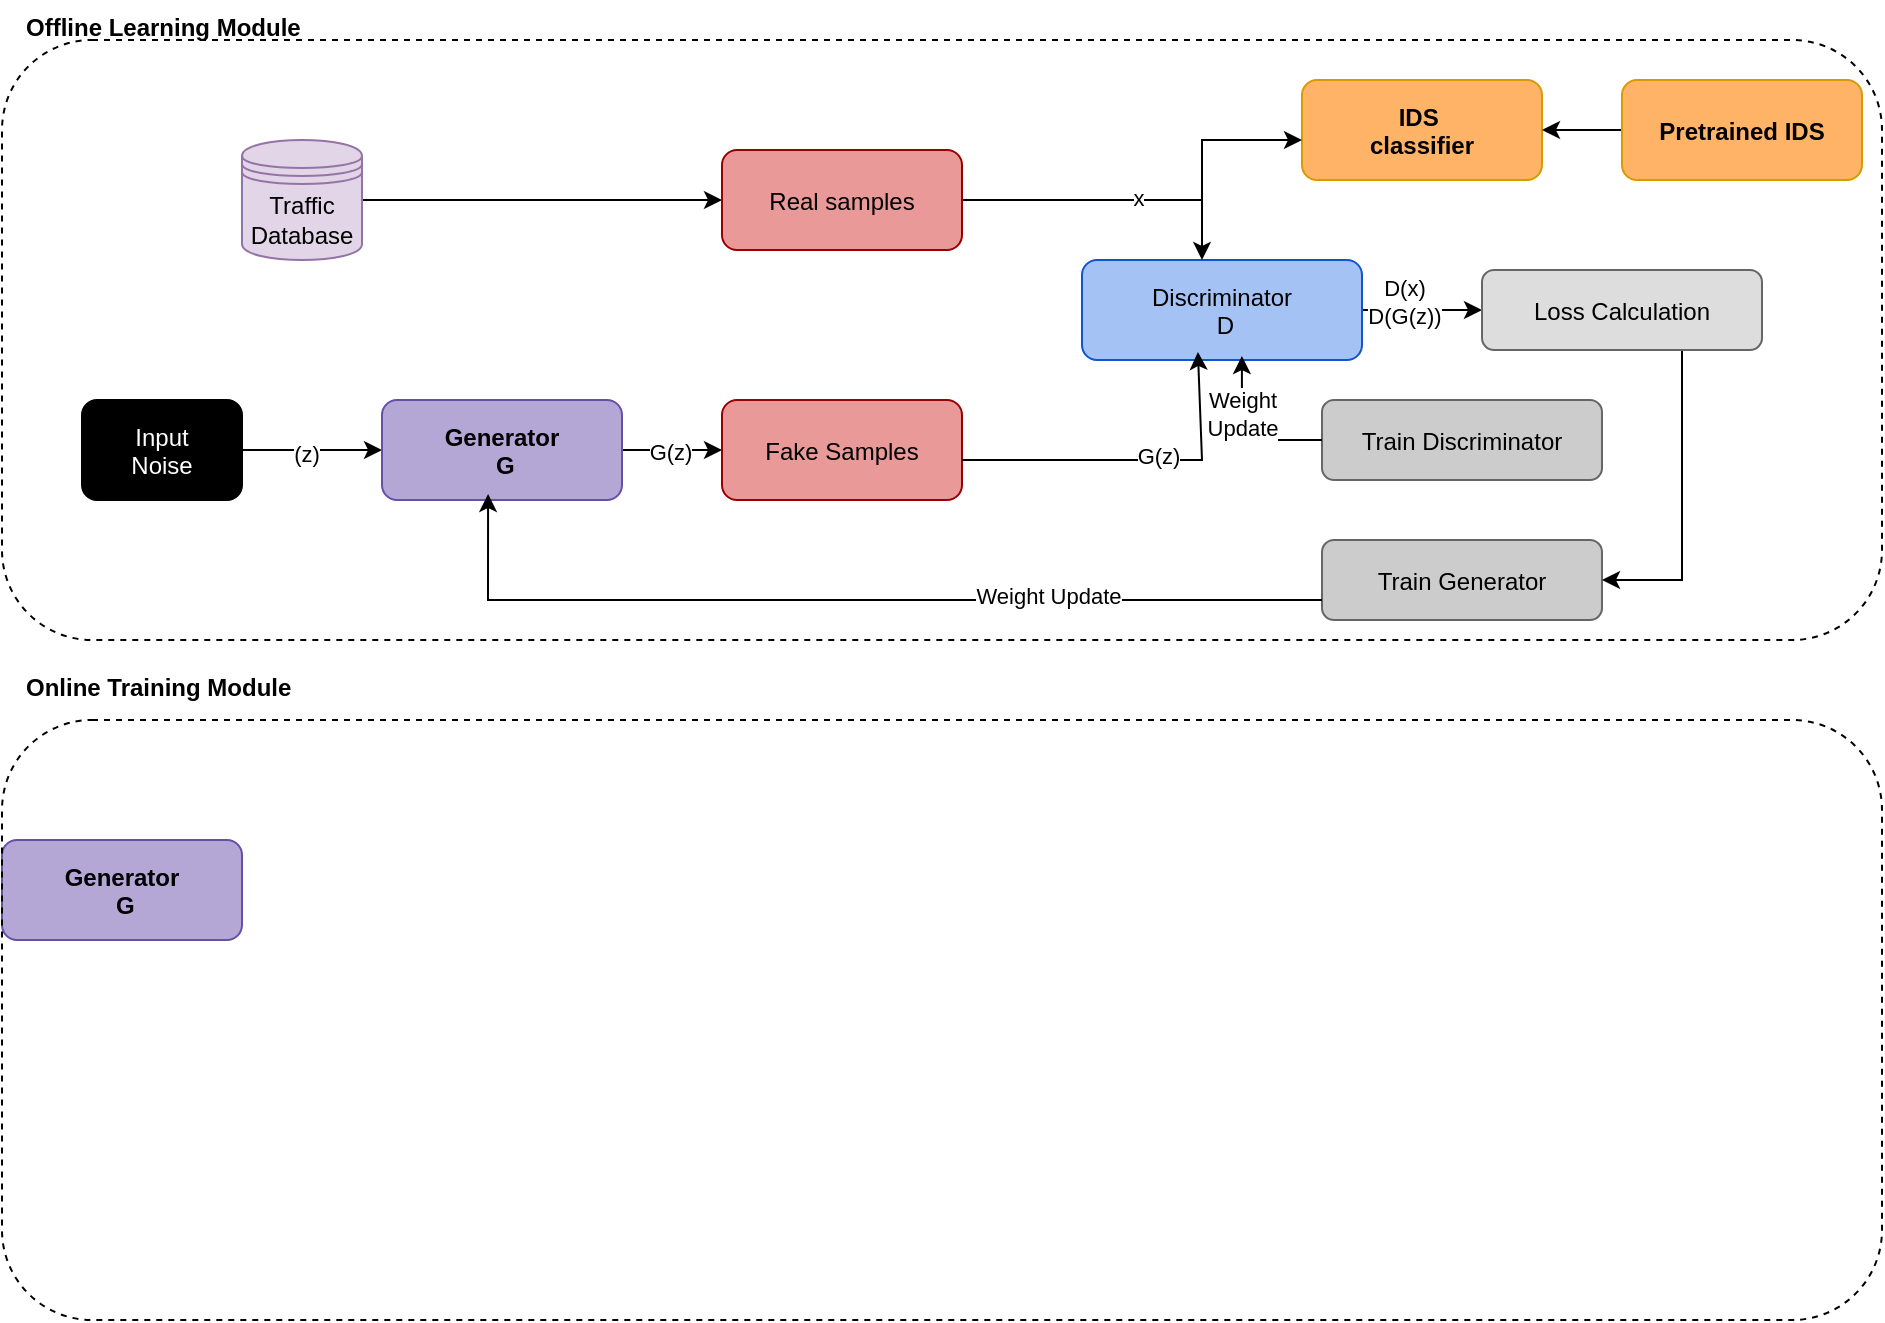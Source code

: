 
<mxfile version="27.2.0" pages="2">
  <diagram id="page1" name="IDS + CTGAN Architecture">
    <mxGraphModel dx="872" dy="431" grid="1" gridSize="10" guides="1" tooltips="1" connect="1" arrows="1" fold="1" page="1" pageScale="1" pageWidth="1600" pageHeight="1200" math="0" shadow="0">
      <root>
        <mxCell id="0" />
        <mxCell id="1" parent="0" />
        <mxCell id="boxIDS" value="" style="rounded=1;dashed=1;fillColor=none;strokeColor=#000000;" parent="1" vertex="1">
          <mxGeometry x="40" y="30" width="940" height="300" as="geometry" />
        </mxCell>
        <mxCell id="labIDS" value="Offline Learning Module" style="text;html=1;fontStyle=1;fillColor=none;strokeColor=none;" parent="1" vertex="1">
          <mxGeometry x="50" y="10" width="100" height="20" as="geometry" />
        </mxCell>
        <mxCell id="ids" value="IDS &#xa;classifier" style="rounded=1;fillColor=#ffb366;strokeColor=#d79b00;fontStyle=1;" parent="1" vertex="1">
          <mxGeometry x="690" y="50" width="120" height="50" as="geometry" />
        </mxCell>
        <mxCell id="4" style="endArrow=block;" parent="1" edge="1">
          <mxGeometry relative="1" as="geometry" />
        </mxCell>
        <mxCell id="8kCb_KNf4K_WgnJwePz0-16" value="" style="edgeStyle=orthogonalEdgeStyle;rounded=0;orthogonalLoop=1;jettySize=auto;html=1;" edge="1" parent="1" source="8kCb_KNf4K_WgnJwePz0-12" target="8kCb_KNf4K_WgnJwePz0-13">
          <mxGeometry relative="1" as="geometry" />
        </mxCell>
        <mxCell id="8kCb_KNf4K_WgnJwePz0-20" value="(z)" style="edgeLabel;html=1;align=center;verticalAlign=middle;resizable=0;points=[];" vertex="1" connectable="0" parent="8kCb_KNf4K_WgnJwePz0-16">
          <mxGeometry x="-0.1" y="-2" relative="1" as="geometry">
            <mxPoint as="offset" />
          </mxGeometry>
        </mxCell>
        <mxCell id="8kCb_KNf4K_WgnJwePz0-12" value="Input&#xa;Noise" style="rounded=1;fillColor=#000000;fontColor=#ffffff;" vertex="1" parent="1">
          <mxGeometry x="80" y="210" width="80" height="50" as="geometry" />
        </mxCell>
        <mxCell id="8kCb_KNf4K_WgnJwePz0-21" value="" style="edgeStyle=orthogonalEdgeStyle;rounded=0;orthogonalLoop=1;jettySize=auto;html=1;" edge="1" parent="1" source="8kCb_KNf4K_WgnJwePz0-13" target="8kCb_KNf4K_WgnJwePz0-14">
          <mxGeometry relative="1" as="geometry" />
        </mxCell>
        <mxCell id="8kCb_KNf4K_WgnJwePz0-23" value="G(z)" style="edgeLabel;html=1;align=center;verticalAlign=middle;resizable=0;points=[];" vertex="1" connectable="0" parent="8kCb_KNf4K_WgnJwePz0-21">
          <mxGeometry x="-0.05" y="-1" relative="1" as="geometry">
            <mxPoint as="offset" />
          </mxGeometry>
        </mxCell>
        <mxCell id="8kCb_KNf4K_WgnJwePz0-13" value="Generator&#xa; G" style="rounded=1;fillColor=#b4a7d6;strokeColor=#674ea7;fontStyle=1;" vertex="1" parent="1">
          <mxGeometry x="230" y="210" width="120" height="50" as="geometry" />
        </mxCell>
        <mxCell id="8kCb_KNf4K_WgnJwePz0-14" value="Fake Samples" style="rounded=1;fillColor=#ea9999;strokeColor=#990000;" vertex="1" parent="1">
          <mxGeometry x="400" y="210" width="120" height="50" as="geometry" />
        </mxCell>
        <mxCell id="8kCb_KNf4K_WgnJwePz0-43" value="" style="edgeStyle=orthogonalEdgeStyle;rounded=0;orthogonalLoop=1;jettySize=auto;html=1;" edge="1" parent="1" source="8kCb_KNf4K_WgnJwePz0-15" target="8kCb_KNf4K_WgnJwePz0-42">
          <mxGeometry relative="1" as="geometry" />
        </mxCell>
        <mxCell id="8kCb_KNf4K_WgnJwePz0-44" value="D(x)&lt;div&gt;D(G(z))&lt;/div&gt;" style="edgeLabel;html=1;align=center;verticalAlign=middle;resizable=0;points=[];" vertex="1" connectable="0" parent="8kCb_KNf4K_WgnJwePz0-43">
          <mxGeometry x="-0.3" y="4" relative="1" as="geometry">
            <mxPoint as="offset" />
          </mxGeometry>
        </mxCell>
        <mxCell id="8kCb_KNf4K_WgnJwePz0-15" value="Discriminator&#xa; D" style="rounded=1;fillColor=#a4c2f4;strokeColor=#1155cc;" vertex="1" parent="1">
          <mxGeometry x="580" y="140" width="140" height="50" as="geometry" />
        </mxCell>
        <mxCell id="8kCb_KNf4K_WgnJwePz0-26" value="" style="edgeStyle=orthogonalEdgeStyle;rounded=0;orthogonalLoop=1;jettySize=auto;html=1;" edge="1" parent="1" source="8kCb_KNf4K_WgnJwePz0-24" target="8kCb_KNf4K_WgnJwePz0-25">
          <mxGeometry relative="1" as="geometry" />
        </mxCell>
        <mxCell id="8kCb_KNf4K_WgnJwePz0-24" value="Traffic&lt;div&gt;Database&lt;/div&gt;" style="shape=datastore;whiteSpace=wrap;html=1;fillColor=#e1d5e7;strokeColor=#9673a6;" vertex="1" parent="1">
          <mxGeometry x="160" y="80" width="60" height="60" as="geometry" />
        </mxCell>
        <mxCell id="8kCb_KNf4K_WgnJwePz0-27" value="" style="edgeStyle=orthogonalEdgeStyle;rounded=0;orthogonalLoop=1;jettySize=auto;html=1;" edge="1" parent="1" source="8kCb_KNf4K_WgnJwePz0-25" target="8kCb_KNf4K_WgnJwePz0-15">
          <mxGeometry relative="1" as="geometry">
            <Array as="points">
              <mxPoint x="640" y="110" />
            </Array>
          </mxGeometry>
        </mxCell>
        <mxCell id="8kCb_KNf4K_WgnJwePz0-31" value="x" style="edgeLabel;html=1;align=center;verticalAlign=middle;resizable=0;points=[];" vertex="1" connectable="0" parent="8kCb_KNf4K_WgnJwePz0-27">
          <mxGeometry x="0.173" y="1" relative="1" as="geometry">
            <mxPoint as="offset" />
          </mxGeometry>
        </mxCell>
        <mxCell id="8kCb_KNf4K_WgnJwePz0-25" value="Real samples" style="rounded=1;fillColor=#ea9999;strokeColor=#990000;" vertex="1" parent="1">
          <mxGeometry x="400" y="85" width="120" height="50" as="geometry" />
        </mxCell>
        <mxCell id="8kCb_KNf4K_WgnJwePz0-30" value="" style="endArrow=classic;html=1;rounded=0;entryX=0.414;entryY=0.92;entryDx=0;entryDy=0;entryPerimeter=0;" edge="1" parent="1" target="8kCb_KNf4K_WgnJwePz0-15">
          <mxGeometry width="50" height="50" relative="1" as="geometry">
            <mxPoint x="520" y="240" as="sourcePoint" />
            <mxPoint x="570" y="190" as="targetPoint" />
            <Array as="points">
              <mxPoint x="640" y="240" />
            </Array>
          </mxGeometry>
        </mxCell>
        <mxCell id="8kCb_KNf4K_WgnJwePz0-32" value="G(z)" style="edgeLabel;html=1;align=center;verticalAlign=middle;resizable=0;points=[];" vertex="1" connectable="0" parent="8kCb_KNf4K_WgnJwePz0-30">
          <mxGeometry x="0.127" y="2" relative="1" as="geometry">
            <mxPoint as="offset" />
          </mxGeometry>
        </mxCell>
        <mxCell id="8kCb_KNf4K_WgnJwePz0-40" value="Train Discriminator" style="rounded=1;fillColor=#cccccc;strokeColor=#666666;" vertex="1" parent="1">
          <mxGeometry x="700" y="210" width="140" height="40" as="geometry" />
        </mxCell>
        <mxCell id="8kCb_KNf4K_WgnJwePz0-41" value="Train Generator" style="rounded=1;fillColor=#cccccc;strokeColor=#666666;" vertex="1" parent="1">
          <mxGeometry x="700" y="280" width="140" height="40" as="geometry" />
        </mxCell>
        <mxCell id="8kCb_KNf4K_WgnJwePz0-45" value="" style="edgeStyle=orthogonalEdgeStyle;rounded=0;orthogonalLoop=1;jettySize=auto;html=1;" edge="1" parent="1" source="8kCb_KNf4K_WgnJwePz0-42" target="8kCb_KNf4K_WgnJwePz0-41">
          <mxGeometry relative="1" as="geometry">
            <Array as="points">
              <mxPoint x="880" y="300" />
            </Array>
          </mxGeometry>
        </mxCell>
        <mxCell id="8kCb_KNf4K_WgnJwePz0-42" value="Loss Calculation" style="rounded=1;fillColor=#dddddd;strokeColor=#666666;" vertex="1" parent="1">
          <mxGeometry x="780" y="145" width="140" height="40" as="geometry" />
        </mxCell>
        <mxCell id="8kCb_KNf4K_WgnJwePz0-47" value="" style="endArrow=classic;html=1;rounded=0;entryX=0;entryY=0.6;entryDx=0;entryDy=0;entryPerimeter=0;" edge="1" parent="1" target="ids">
          <mxGeometry width="50" height="50" relative="1" as="geometry">
            <mxPoint x="640" y="110" as="sourcePoint" />
            <mxPoint x="690" y="60" as="targetPoint" />
            <Array as="points">
              <mxPoint x="640" y="80" />
            </Array>
          </mxGeometry>
        </mxCell>
        <mxCell id="8kCb_KNf4K_WgnJwePz0-49" value="" style="edgeStyle=orthogonalEdgeStyle;rounded=0;orthogonalLoop=1;jettySize=auto;html=1;" edge="1" parent="1" source="8kCb_KNf4K_WgnJwePz0-48" target="ids">
          <mxGeometry relative="1" as="geometry" />
        </mxCell>
        <mxCell id="8kCb_KNf4K_WgnJwePz0-48" value="Pretrained IDS" style="rounded=1;fillColor=#ffb366;strokeColor=#d79b00;fontStyle=1;" vertex="1" parent="1">
          <mxGeometry x="850" y="50" width="120" height="50" as="geometry" />
        </mxCell>
        <mxCell id="8kCb_KNf4K_WgnJwePz0-50" value="" style="endArrow=classic;html=1;rounded=0;entryX=0.442;entryY=0.94;entryDx=0;entryDy=0;entryPerimeter=0;exitX=0;exitY=0.75;exitDx=0;exitDy=0;" edge="1" parent="1" source="8kCb_KNf4K_WgnJwePz0-41" target="8kCb_KNf4K_WgnJwePz0-13">
          <mxGeometry width="50" height="50" relative="1" as="geometry">
            <mxPoint x="560" y="310" as="sourcePoint" />
            <mxPoint x="610" y="260" as="targetPoint" />
            <Array as="points">
              <mxPoint x="283" y="310" />
            </Array>
          </mxGeometry>
        </mxCell>
        <mxCell id="8kCb_KNf4K_WgnJwePz0-51" value="Weight Update" style="edgeLabel;html=1;align=center;verticalAlign=middle;resizable=0;points=[];" vertex="1" connectable="0" parent="8kCb_KNf4K_WgnJwePz0-50">
          <mxGeometry x="-0.417" y="-2" relative="1" as="geometry">
            <mxPoint as="offset" />
          </mxGeometry>
        </mxCell>
        <mxCell id="8kCb_KNf4K_WgnJwePz0-52" value="" style="endArrow=classic;html=1;rounded=0;entryX=0.571;entryY=0.96;entryDx=0;entryDy=0;entryPerimeter=0;exitX=0;exitY=0.5;exitDx=0;exitDy=0;" edge="1" parent="1" source="8kCb_KNf4K_WgnJwePz0-40" target="8kCb_KNf4K_WgnJwePz0-15">
          <mxGeometry width="50" height="50" relative="1" as="geometry">
            <mxPoint x="640" y="260" as="sourcePoint" />
            <mxPoint x="690" y="210" as="targetPoint" />
            <Array as="points">
              <mxPoint x="660" y="230" />
            </Array>
          </mxGeometry>
        </mxCell>
        <mxCell id="8kCb_KNf4K_WgnJwePz0-54" value="Weight&lt;div&gt;Update&lt;/div&gt;" style="edgeLabel;html=1;align=center;verticalAlign=middle;resizable=0;points=[];" vertex="1" connectable="0" parent="8kCb_KNf4K_WgnJwePz0-52">
          <mxGeometry x="0.293" relative="1" as="geometry">
            <mxPoint as="offset" />
          </mxGeometry>
        </mxCell>
        <mxCell id="8kCb_KNf4K_WgnJwePz0-55" value="Generator&#xa; G" style="rounded=1;fillColor=#b4a7d6;strokeColor=#674ea7;fontStyle=1;" vertex="1" parent="1">
          <mxGeometry x="40" y="430" width="120" height="50" as="geometry" />
        </mxCell>
        <mxCell id="8kCb_KNf4K_WgnJwePz0-56" value="" style="rounded=1;dashed=1;fillColor=none;strokeColor=#000000;" vertex="1" parent="1">
          <mxGeometry x="40" y="370" width="940" height="300" as="geometry" />
        </mxCell>
        <mxCell id="8kCb_KNf4K_WgnJwePz0-57" value="Online Training Module" style="text;html=1;fontStyle=1;fillColor=none;strokeColor=none;" vertex="1" parent="1">
          <mxGeometry x="50" y="340" width="100" height="20" as="geometry" />
        </mxCell>
      </root>
    </mxGraphModel>
  </diagram>
  <diagram id="page2" name="Detection Pipeline">
    <mxGraphModel dx="1400" dy="800" grid="1" gridSize="10" page="1" pageScale="1" pageWidth="1600" pageHeight="1200">
      <root>
        <mxCell id="0" />
        <mxCell id="1" parent="0" />
        <!-- Top GAN pipeline -->
        <mxCell id="noiseT" value="Input Noise" style="rounded=1;fillColor=#000000;fontColor=#ffffff;" vertex="1" parent="1">
          <mxGeometry x="40" y="40" width="100" height="40" as="geometry" />
        </mxCell>
        <mxCell id="ioti" value="IoTI" style="rounded=1;fillColor=#b6d7a8;strokeColor=#38761d;" vertex="1" parent="1">
          <mxGeometry x="160" y="40" width="100" height="40" as="geometry" />
        </mxCell>
        <mxCell id="ddgan" value="DD-GAN" style="rounded=1;fillColor=#b4a7d6;strokeColor=#674ea7;" vertex="1" parent="1">
          <mxGeometry x="280" y="40" width="100" height="40" as="geometry" />
        </mxCell>
        <mxCell id="iotn" value="IoTn" style="rounded=1;fillColor=#b6d7a8;strokeColor=#38761d;" vertex="1" parent="1">
          <mxGeometry x="400" y="40" width="100" height="40" as="geometry" />
        </mxCell>
        <mxCell id="fakeT" value="Fake Samples" style="rounded=1;fillColor=#ea9999;strokeColor=#990000;" vertex="1" parent="1">
          <mxGeometry x="40" y="100" width="120" height="40" as="geometry" />
        </mxCell>
        <mxCell id="discT" value="Discriminator" style="rounded=1;fillColor=#a4c2f4;strokeColor=#1155cc;" vertex="1" parent="1">
          <mxGeometry x="180" y="100" width="120" height="40" as="geometry" />
        </mxCell>
        <mxCell id="trainDiscT" value="Train Discriminator" style="rounded=1;fillColor=#6d9eeb;strokeColor=#1155cc;" vertex="1" parent="1">
          <mxGeometry x="320" y="100" width="150" height="40" as="geometry" />
        </mxCell>
        <mxCell id="trainGenT" value="Train Generator" style="rounded=1;fillColor=#6d9eeb;strokeColor=#1155cc;" vertex="1" parent="1">
          <mxGeometry x="320" y="150" width="150" height="40" as="geometry" />
        </mxCell>
        <!-- HAR Dataset -->
        <mxCell id="har" value="HAR Dataset" style="shape=datastore;fillColor=#fff2cc;strokeColor=#d6b656;" vertex="1" parent="1">
          <mxGeometry x="40" y="220" width="100" height="60" as="geometry" />
        </mxCell>
        <mxCell id="controller" value="Controller" style="rounded=1;fillColor=#ff6666;strokeColor=#990000;fontColor=#ffffff;" vertex="1" parent="1">
          <mxGeometry x="160" y="240" width="100" height="40" as="geometry" />
        </mxCell>
        <!-- Pre-processing -->
        <mxCell id="smote" value="Data Pre-Processing\\nusing SMOTE" style="rounded=1;fillColor=#ffe6cc;strokeColor=#d79b00;" vertex="1" parent="1">
          <mxGeometry x="300" y="220" width="200" height="60" as="geometry" />
        </mxCell>
        <mxCell id="featExt" value="Feature Extraction\\nusing MPCA" style="rounded=1;fillColor=#d5e8d4;strokeColor=#38761d;" vertex="1" parent="1">
          <mxGeometry x="300" y="300" width="200" height="60" as="geometry" />
        </mxCell>
        <mxCell id="featSel" value="Feature Selection\\nusing IFFO" style="rounded=1;fillColor=#d5e8d4;strokeColor=#38761d;" vertex="1" parent="1">
          <mxGeometry x="300" y="380" width="200" height="60" as="geometry" />
        </mxCell>
        <mxCell id="detect" value="Detection\\nHDLCNN+ANFIS" style="rounded=1;fillColor=#f8cecc;strokeColor=#b85450;fontStyle=1;" vertex="1" parent="1">
          <mxGeometry x="300" y="460" width="200" height="60" as="geometry" />
        </mxCell>
        <!-- Arrows -->
        <mxCell style="endArrow=block;" edge="1" parent="1" source="noiseT" target="ioti">
          <mxGeometry relative="1" as="geometry" />
        </mxCell>
        <mxCell style="endArrow=block;" edge="1" parent="1" source="ioti" target="ddgan">
          <mxGeometry relative="1" as="geometry" />
        </mxCell>
        <mxCell style="endArrow=block;" edge="1" parent="1" source="ddgan" target="iotn">
          <mxGeometry relative="1" as="geometry" />
        </mxCell>
        <mxCell style="endArrow=block;" edge="1" parent="1" source="iotn" target="fakeT">
          <mxGeometry relative="1" as="geometry" />
        </mxCell>
        <mxCell style="endArrow=block;" edge="1" parent="1" source="fakeT" target="discT">
          <mxGeometry relative="1" as="geometry" />
        </mxCell>
        <mxCell style="endArrow=block;" edge="1" parent="1" source="discT" target="trainDiscT">
          <mxGeometry relative="1" as="geometry" />
        </mxCell>
        <mxCell style="endArrow=block;" edge="1" parent="1" source="trainDiscT" target="trainGenT">
          <mxGeometry relative="1" as="geometry" />
        </mxCell>
        <mxCell style="endArrow=block;" edge="1" parent="1" source="har" target="smote">
          <mxGeometry relative="1" as="geometry" />
        </mxCell>
        <mxCell style="endArrow=block;" edge="1" parent="1" source="smote" target="featExt">
          <mxGeometry relative="1" as="geometry" />
        </mxCell>
        <mxCell style="endArrow=block;" edge="1" parent="1" source="featExt" target="featSel">
          <mxGeometry relative="1" as="geometry" />
        </mxCell>
        <mxCell style="endArrow=block;" edge="1" parent="1" source="featSel" target="detect">
          <mxGeometry relative="1" as="geometry" />
        </mxCell>
      </root>
    </mxGraphModel>
  </diagram>
</mxfile>
